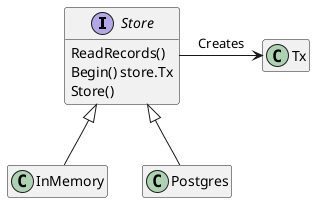 @startuml

hide empty members

' Implicit Interfaces
interface Store {
    ReadRecords()
    Begin() store.Tx
    Store()
}

class InMemory {
}
class Postgres {
}


Store     -r-> Tx   : Creates
InMemory  -u-|> Store
Postgres  -u-|> Store

@enduml
